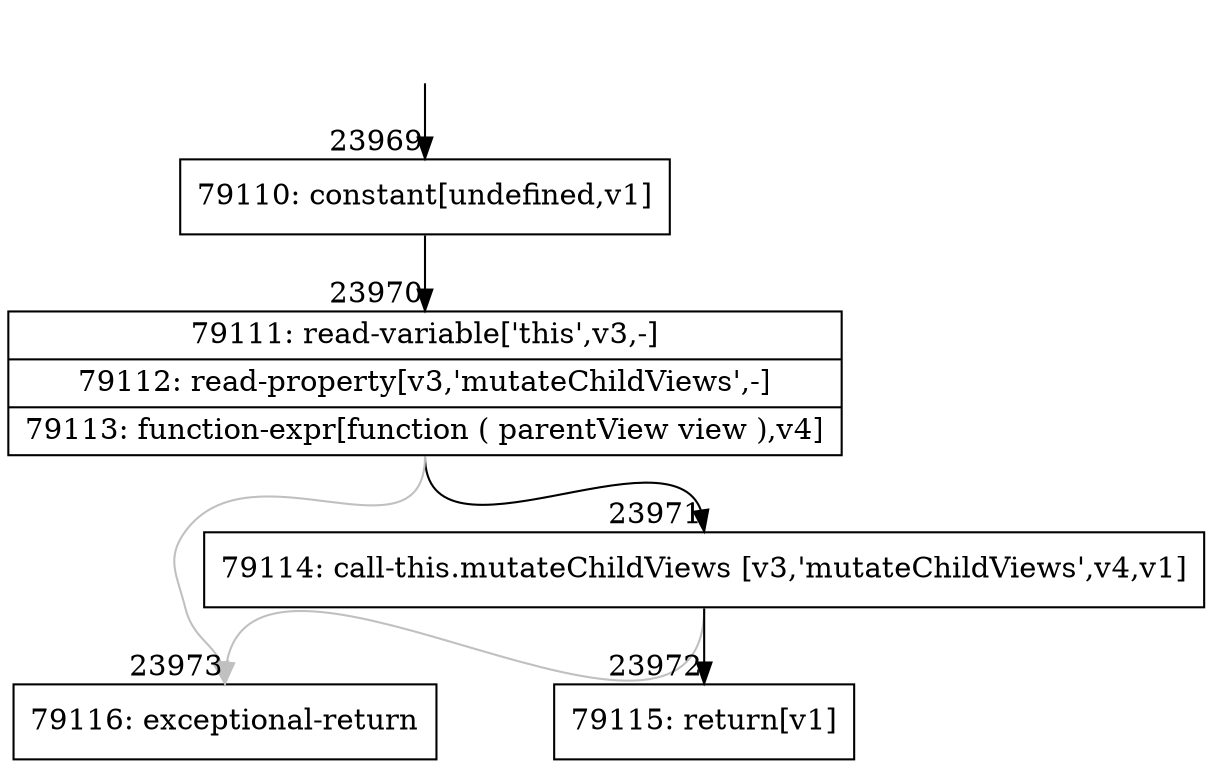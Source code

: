 digraph {
rankdir="TD"
BB_entry2097[shape=none,label=""];
BB_entry2097 -> BB23969 [tailport=s, headport=n, headlabel="    23969"]
BB23969 [shape=record label="{79110: constant[undefined,v1]}" ] 
BB23969 -> BB23970 [tailport=s, headport=n, headlabel="      23970"]
BB23970 [shape=record label="{79111: read-variable['this',v3,-]|79112: read-property[v3,'mutateChildViews',-]|79113: function-expr[function ( parentView view ),v4]}" ] 
BB23970 -> BB23971 [tailport=s, headport=n, headlabel="      23971"]
BB23970 -> BB23973 [tailport=s, headport=n, color=gray, headlabel="      23973"]
BB23971 [shape=record label="{79114: call-this.mutateChildViews [v3,'mutateChildViews',v4,v1]}" ] 
BB23971 -> BB23972 [tailport=s, headport=n, headlabel="      23972"]
BB23971 -> BB23973 [tailport=s, headport=n, color=gray]
BB23972 [shape=record label="{79115: return[v1]}" ] 
BB23973 [shape=record label="{79116: exceptional-return}" ] 
//#$~ 45436
}
